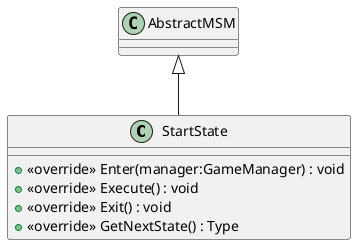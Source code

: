 @startuml
class StartState {
    + <<override>> Enter(manager:GameManager) : void
    + <<override>> Execute() : void
    + <<override>> Exit() : void
    + <<override>> GetNextState() : Type
}
AbstractMSM <|-- StartState
@enduml
